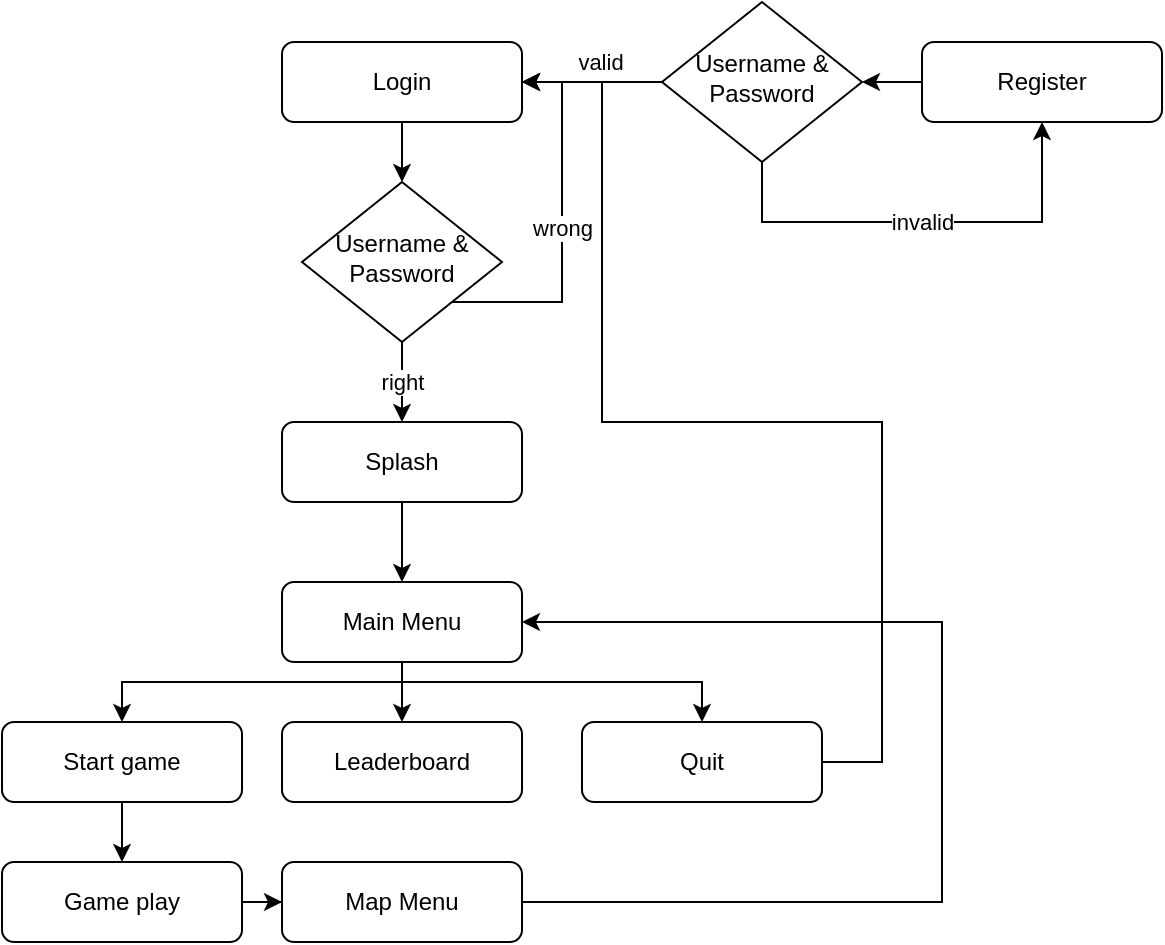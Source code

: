 <mxfile version="14.5.1" type="github">
  <diagram id="C5RBs43oDa-KdzZeNtuy" name="Page-1">
    <mxGraphModel dx="1038" dy="580" grid="1" gridSize="10" guides="1" tooltips="1" connect="1" arrows="1" fold="1" page="1" pageScale="1" pageWidth="827" pageHeight="1169" math="0" shadow="0">
      <root>
        <mxCell id="WIyWlLk6GJQsqaUBKTNV-0" />
        <mxCell id="WIyWlLk6GJQsqaUBKTNV-1" parent="WIyWlLk6GJQsqaUBKTNV-0" />
        <mxCell id="dkf_GmvqIqEeCcAZEyEm-5" style="edgeStyle=orthogonalEdgeStyle;rounded=0;orthogonalLoop=1;jettySize=auto;html=1;" edge="1" parent="WIyWlLk6GJQsqaUBKTNV-1" source="WIyWlLk6GJQsqaUBKTNV-3" target="WIyWlLk6GJQsqaUBKTNV-6">
          <mxGeometry relative="1" as="geometry" />
        </mxCell>
        <mxCell id="WIyWlLk6GJQsqaUBKTNV-3" value="Login" style="rounded=1;whiteSpace=wrap;html=1;fontSize=12;glass=0;strokeWidth=1;shadow=0;" parent="WIyWlLk6GJQsqaUBKTNV-1" vertex="1">
          <mxGeometry x="160" y="80" width="120" height="40" as="geometry" />
        </mxCell>
        <mxCell id="dkf_GmvqIqEeCcAZEyEm-6" value="wrong" style="edgeStyle=orthogonalEdgeStyle;rounded=0;orthogonalLoop=1;jettySize=auto;html=1;entryX=1;entryY=0.5;entryDx=0;entryDy=0;" edge="1" parent="WIyWlLk6GJQsqaUBKTNV-1" source="WIyWlLk6GJQsqaUBKTNV-6" target="WIyWlLk6GJQsqaUBKTNV-3">
          <mxGeometry relative="1" as="geometry">
            <Array as="points">
              <mxPoint x="300" y="210" />
              <mxPoint x="300" y="100" />
            </Array>
          </mxGeometry>
        </mxCell>
        <mxCell id="dkf_GmvqIqEeCcAZEyEm-7" value="right" style="edgeStyle=orthogonalEdgeStyle;rounded=0;orthogonalLoop=1;jettySize=auto;html=1;entryX=0.5;entryY=0;entryDx=0;entryDy=0;" edge="1" parent="WIyWlLk6GJQsqaUBKTNV-1" source="WIyWlLk6GJQsqaUBKTNV-6" target="dkf_GmvqIqEeCcAZEyEm-8">
          <mxGeometry relative="1" as="geometry">
            <mxPoint x="220" y="280" as="targetPoint" />
          </mxGeometry>
        </mxCell>
        <mxCell id="WIyWlLk6GJQsqaUBKTNV-6" value="Username &amp;amp; Password" style="rhombus;whiteSpace=wrap;html=1;shadow=0;fontFamily=Helvetica;fontSize=12;align=center;strokeWidth=1;spacing=6;spacingTop=-4;" parent="WIyWlLk6GJQsqaUBKTNV-1" vertex="1">
          <mxGeometry x="170" y="150" width="100" height="80" as="geometry" />
        </mxCell>
        <mxCell id="dkf_GmvqIqEeCcAZEyEm-2" style="edgeStyle=orthogonalEdgeStyle;rounded=0;orthogonalLoop=1;jettySize=auto;html=1;entryX=1;entryY=0.5;entryDx=0;entryDy=0;" edge="1" parent="WIyWlLk6GJQsqaUBKTNV-1" source="dkf_GmvqIqEeCcAZEyEm-0" target="dkf_GmvqIqEeCcAZEyEm-1">
          <mxGeometry relative="1" as="geometry" />
        </mxCell>
        <mxCell id="dkf_GmvqIqEeCcAZEyEm-0" value="Register" style="rounded=1;whiteSpace=wrap;html=1;fontSize=12;glass=0;strokeWidth=1;shadow=0;" vertex="1" parent="WIyWlLk6GJQsqaUBKTNV-1">
          <mxGeometry x="480" y="80" width="120" height="40" as="geometry" />
        </mxCell>
        <mxCell id="dkf_GmvqIqEeCcAZEyEm-3" value="valid" style="edgeStyle=orthogonalEdgeStyle;rounded=0;orthogonalLoop=1;jettySize=auto;html=1;entryX=1;entryY=0.5;entryDx=0;entryDy=0;" edge="1" parent="WIyWlLk6GJQsqaUBKTNV-1" source="dkf_GmvqIqEeCcAZEyEm-1" target="WIyWlLk6GJQsqaUBKTNV-3">
          <mxGeometry x="-0.111" y="-10" relative="1" as="geometry">
            <mxPoint as="offset" />
          </mxGeometry>
        </mxCell>
        <mxCell id="dkf_GmvqIqEeCcAZEyEm-4" value="invalid" style="edgeStyle=orthogonalEdgeStyle;rounded=0;orthogonalLoop=1;jettySize=auto;html=1;entryX=0.5;entryY=1;entryDx=0;entryDy=0;" edge="1" parent="WIyWlLk6GJQsqaUBKTNV-1" source="dkf_GmvqIqEeCcAZEyEm-1" target="dkf_GmvqIqEeCcAZEyEm-0">
          <mxGeometry relative="1" as="geometry">
            <Array as="points">
              <mxPoint x="400" y="170" />
              <mxPoint x="540" y="170" />
            </Array>
          </mxGeometry>
        </mxCell>
        <mxCell id="dkf_GmvqIqEeCcAZEyEm-1" value="Username &amp;amp; Password" style="rhombus;whiteSpace=wrap;html=1;shadow=0;fontFamily=Helvetica;fontSize=12;align=center;strokeWidth=1;spacing=6;spacingTop=-4;" vertex="1" parent="WIyWlLk6GJQsqaUBKTNV-1">
          <mxGeometry x="350" y="60" width="100" height="80" as="geometry" />
        </mxCell>
        <mxCell id="dkf_GmvqIqEeCcAZEyEm-10" style="edgeStyle=orthogonalEdgeStyle;rounded=0;orthogonalLoop=1;jettySize=auto;html=1;" edge="1" parent="WIyWlLk6GJQsqaUBKTNV-1" source="dkf_GmvqIqEeCcAZEyEm-8" target="dkf_GmvqIqEeCcAZEyEm-9">
          <mxGeometry relative="1" as="geometry" />
        </mxCell>
        <mxCell id="dkf_GmvqIqEeCcAZEyEm-8" value="Splash&lt;br&gt;" style="rounded=1;whiteSpace=wrap;html=1;fontSize=12;glass=0;strokeWidth=1;shadow=0;" vertex="1" parent="WIyWlLk6GJQsqaUBKTNV-1">
          <mxGeometry x="160" y="270" width="120" height="40" as="geometry" />
        </mxCell>
        <mxCell id="dkf_GmvqIqEeCcAZEyEm-13" style="edgeStyle=orthogonalEdgeStyle;rounded=0;orthogonalLoop=1;jettySize=auto;html=1;" edge="1" parent="WIyWlLk6GJQsqaUBKTNV-1" source="dkf_GmvqIqEeCcAZEyEm-9" target="dkf_GmvqIqEeCcAZEyEm-12">
          <mxGeometry relative="1" as="geometry" />
        </mxCell>
        <mxCell id="dkf_GmvqIqEeCcAZEyEm-15" style="edgeStyle=orthogonalEdgeStyle;rounded=0;orthogonalLoop=1;jettySize=auto;html=1;exitX=0.5;exitY=1;exitDx=0;exitDy=0;" edge="1" parent="WIyWlLk6GJQsqaUBKTNV-1" source="dkf_GmvqIqEeCcAZEyEm-9" target="dkf_GmvqIqEeCcAZEyEm-14">
          <mxGeometry relative="1" as="geometry">
            <Array as="points">
              <mxPoint x="220" y="400" />
              <mxPoint x="80" y="400" />
            </Array>
          </mxGeometry>
        </mxCell>
        <mxCell id="dkf_GmvqIqEeCcAZEyEm-17" style="edgeStyle=orthogonalEdgeStyle;rounded=0;orthogonalLoop=1;jettySize=auto;html=1;" edge="1" parent="WIyWlLk6GJQsqaUBKTNV-1" source="dkf_GmvqIqEeCcAZEyEm-9" target="dkf_GmvqIqEeCcAZEyEm-16">
          <mxGeometry relative="1" as="geometry">
            <Array as="points">
              <mxPoint x="220" y="400" />
              <mxPoint x="370" y="400" />
            </Array>
          </mxGeometry>
        </mxCell>
        <mxCell id="dkf_GmvqIqEeCcAZEyEm-9" value="Main Menu" style="rounded=1;whiteSpace=wrap;html=1;fontSize=12;glass=0;strokeWidth=1;shadow=0;" vertex="1" parent="WIyWlLk6GJQsqaUBKTNV-1">
          <mxGeometry x="160" y="350" width="120" height="40" as="geometry" />
        </mxCell>
        <mxCell id="dkf_GmvqIqEeCcAZEyEm-12" value="Leaderboard" style="rounded=1;whiteSpace=wrap;html=1;fontSize=12;glass=0;strokeWidth=1;shadow=0;" vertex="1" parent="WIyWlLk6GJQsqaUBKTNV-1">
          <mxGeometry x="160" y="420" width="120" height="40" as="geometry" />
        </mxCell>
        <mxCell id="dkf_GmvqIqEeCcAZEyEm-20" style="edgeStyle=orthogonalEdgeStyle;rounded=0;orthogonalLoop=1;jettySize=auto;html=1;" edge="1" parent="WIyWlLk6GJQsqaUBKTNV-1" source="dkf_GmvqIqEeCcAZEyEm-14" target="dkf_GmvqIqEeCcAZEyEm-19">
          <mxGeometry relative="1" as="geometry" />
        </mxCell>
        <mxCell id="dkf_GmvqIqEeCcAZEyEm-14" value="Start game" style="rounded=1;whiteSpace=wrap;html=1;fontSize=12;glass=0;strokeWidth=1;shadow=0;" vertex="1" parent="WIyWlLk6GJQsqaUBKTNV-1">
          <mxGeometry x="20" y="420" width="120" height="40" as="geometry" />
        </mxCell>
        <mxCell id="dkf_GmvqIqEeCcAZEyEm-18" style="edgeStyle=orthogonalEdgeStyle;rounded=0;orthogonalLoop=1;jettySize=auto;html=1;entryX=1;entryY=0.5;entryDx=0;entryDy=0;" edge="1" parent="WIyWlLk6GJQsqaUBKTNV-1" source="dkf_GmvqIqEeCcAZEyEm-16" target="WIyWlLk6GJQsqaUBKTNV-3">
          <mxGeometry relative="1" as="geometry">
            <Array as="points">
              <mxPoint x="460" y="440" />
              <mxPoint x="460" y="270" />
              <mxPoint x="320" y="270" />
              <mxPoint x="320" y="100" />
            </Array>
          </mxGeometry>
        </mxCell>
        <mxCell id="dkf_GmvqIqEeCcAZEyEm-16" value="Quit" style="rounded=1;whiteSpace=wrap;html=1;fontSize=12;glass=0;strokeWidth=1;shadow=0;" vertex="1" parent="WIyWlLk6GJQsqaUBKTNV-1">
          <mxGeometry x="310" y="420" width="120" height="40" as="geometry" />
        </mxCell>
        <mxCell id="dkf_GmvqIqEeCcAZEyEm-22" style="edgeStyle=orthogonalEdgeStyle;rounded=0;orthogonalLoop=1;jettySize=auto;html=1;entryX=0;entryY=0.5;entryDx=0;entryDy=0;" edge="1" parent="WIyWlLk6GJQsqaUBKTNV-1" source="dkf_GmvqIqEeCcAZEyEm-19" target="dkf_GmvqIqEeCcAZEyEm-21">
          <mxGeometry relative="1" as="geometry" />
        </mxCell>
        <mxCell id="dkf_GmvqIqEeCcAZEyEm-19" value="Game play" style="rounded=1;whiteSpace=wrap;html=1;fontSize=12;glass=0;strokeWidth=1;shadow=0;" vertex="1" parent="WIyWlLk6GJQsqaUBKTNV-1">
          <mxGeometry x="20" y="490" width="120" height="40" as="geometry" />
        </mxCell>
        <mxCell id="dkf_GmvqIqEeCcAZEyEm-23" style="edgeStyle=orthogonalEdgeStyle;rounded=0;orthogonalLoop=1;jettySize=auto;html=1;entryX=1;entryY=0.5;entryDx=0;entryDy=0;" edge="1" parent="WIyWlLk6GJQsqaUBKTNV-1" source="dkf_GmvqIqEeCcAZEyEm-21" target="dkf_GmvqIqEeCcAZEyEm-9">
          <mxGeometry relative="1" as="geometry">
            <Array as="points">
              <mxPoint x="490" y="510" />
              <mxPoint x="490" y="370" />
            </Array>
          </mxGeometry>
        </mxCell>
        <mxCell id="dkf_GmvqIqEeCcAZEyEm-21" value="Map Menu" style="rounded=1;whiteSpace=wrap;html=1;fontSize=12;glass=0;strokeWidth=1;shadow=0;" vertex="1" parent="WIyWlLk6GJQsqaUBKTNV-1">
          <mxGeometry x="160" y="490" width="120" height="40" as="geometry" />
        </mxCell>
      </root>
    </mxGraphModel>
  </diagram>
</mxfile>

